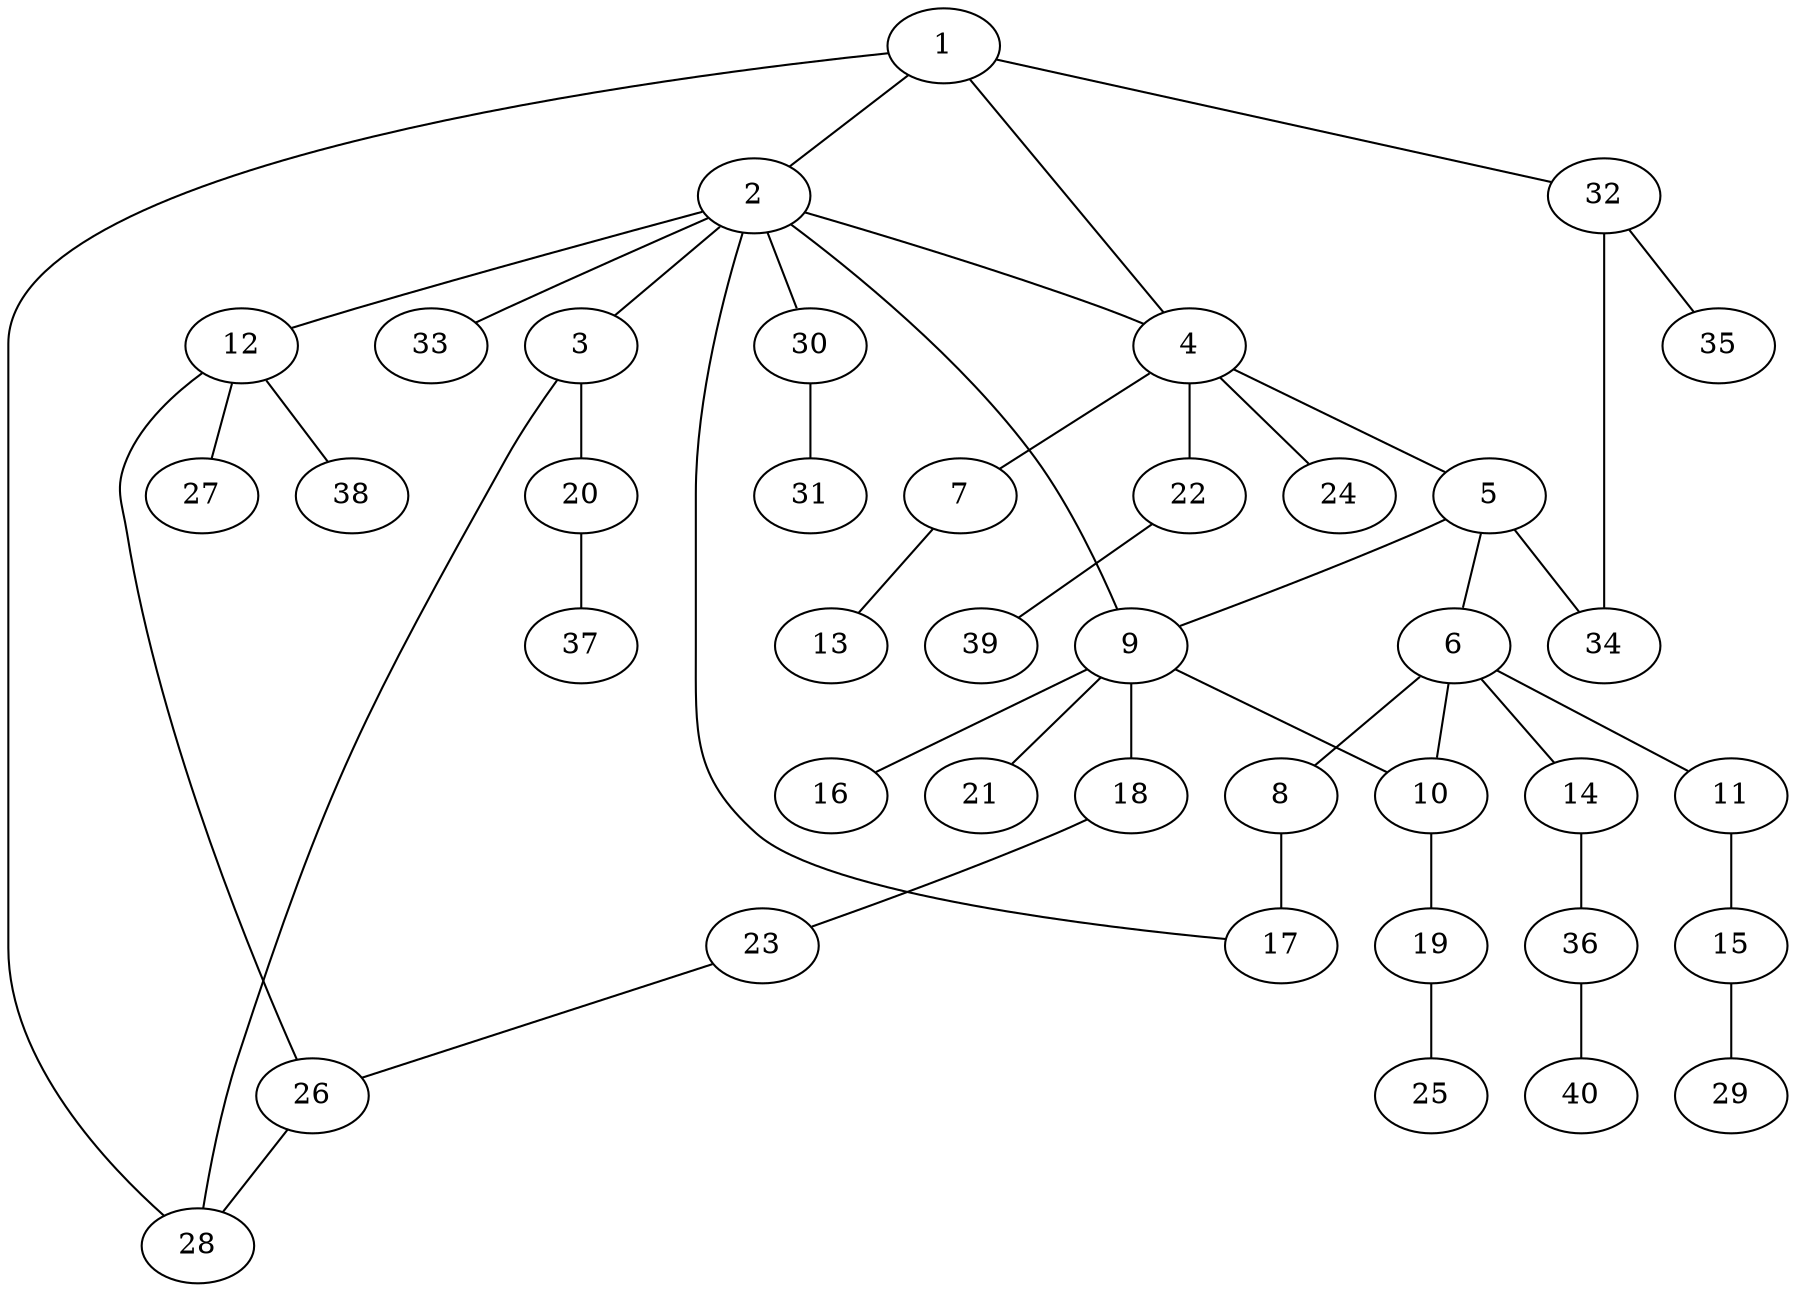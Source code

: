 graph graphname {1--2
1--4
1--28
1--32
2--3
2--4
2--9
2--12
2--17
2--30
2--33
3--20
3--28
4--5
4--7
4--22
4--24
5--6
5--9
5--34
6--8
6--10
6--11
6--14
7--13
8--17
9--10
9--16
9--18
9--21
10--19
11--15
12--26
12--27
12--38
14--36
15--29
18--23
19--25
20--37
22--39
23--26
26--28
30--31
32--34
32--35
36--40
}